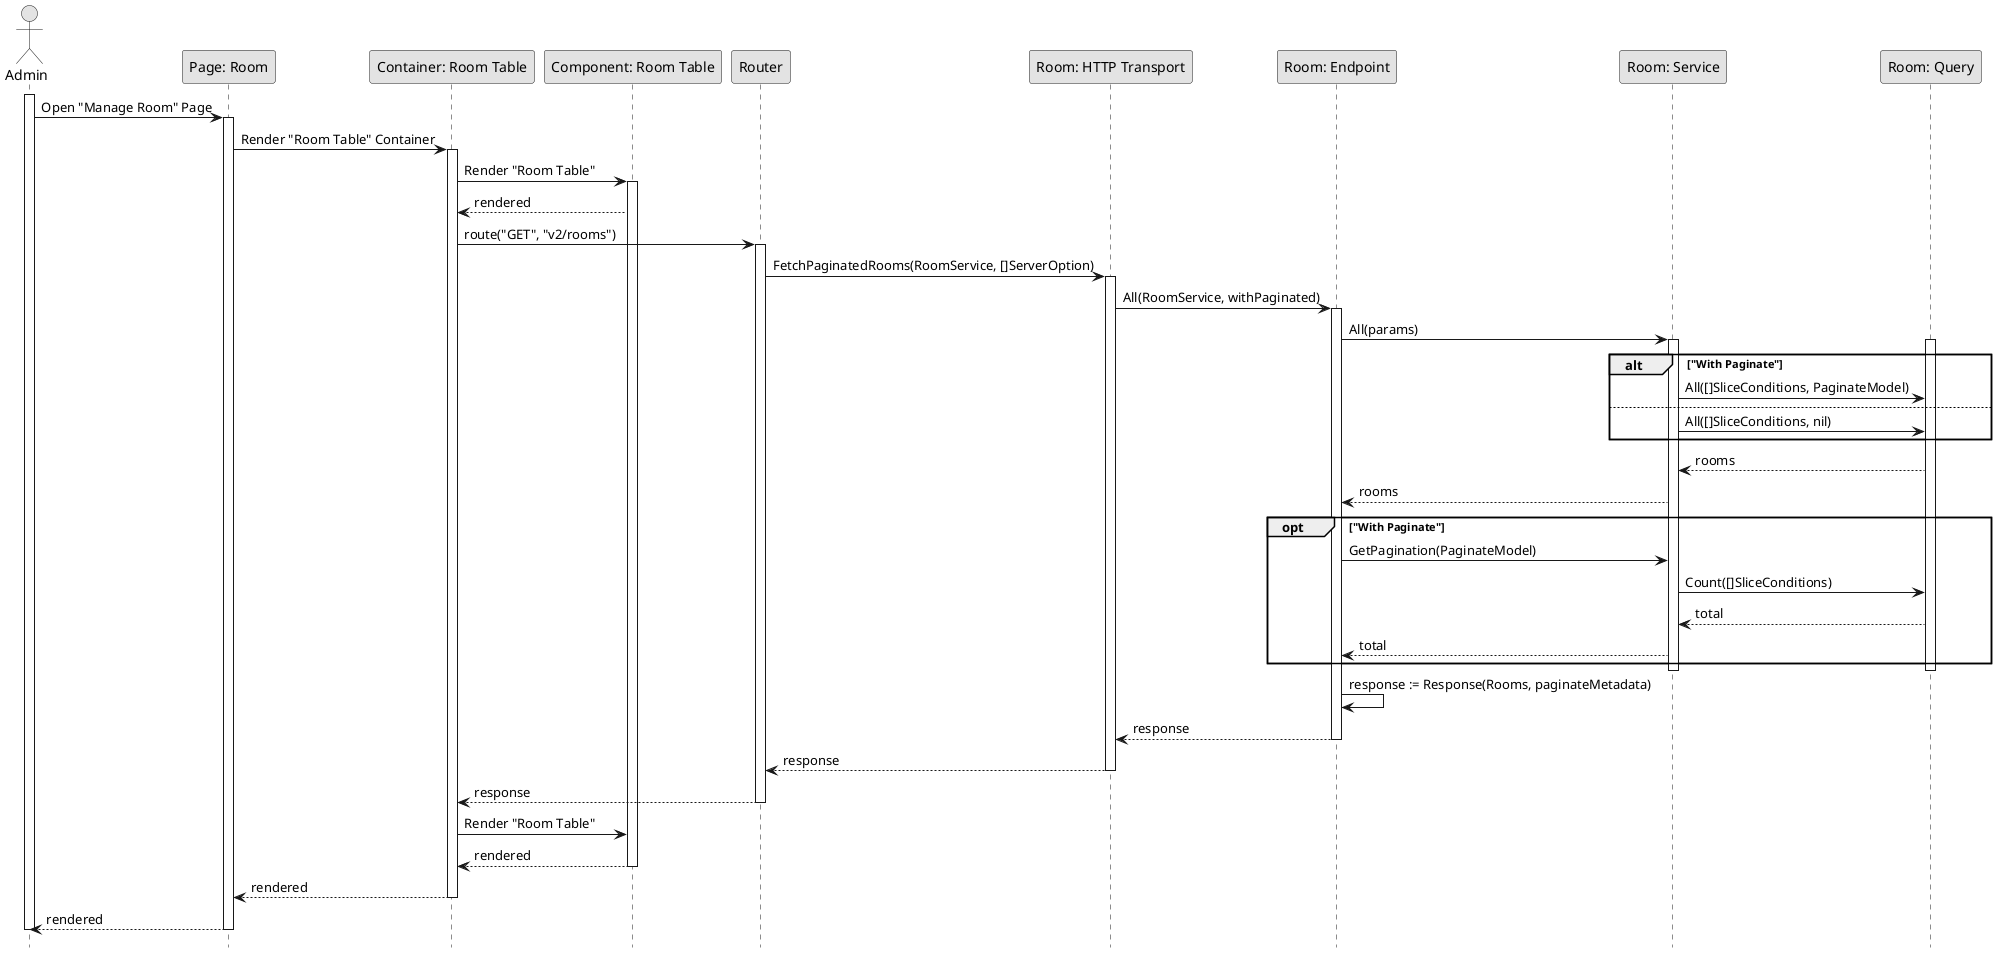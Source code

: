 @startuml GetRoom

skinparam Monochrome true
skinparam Shadowing false
hide footbox

actor Admin
participant "Page: Room" as RoomPage
participant "Container: Room Table" as RoomTableContainer
participant "Component: Room Table" as RoomTable
participant "Router" as Router
participant "Room: HTTP Transport" as RoomHTTPTransport
participant "Room: Endpoint" as RoomEndpoint
participant "Room: Service" as RoomService
participant "Room: Query" as RoomQuery

activate Admin

Admin->RoomPage: Open "Manage Room" Page
activate RoomPage
RoomPage->RoomTableContainer: Render "Room Table" Container
activate RoomTableContainer
RoomTableContainer->RoomTable: Render "Room Table"
activate RoomTable
RoomTable-->RoomTableContainer: rendered
RoomTableContainer->Router: route("GET", "v2/rooms")
activate Router
Router->RoomHTTPTransport: FetchPaginatedRooms(RoomService, []ServerOption)
activate RoomHTTPTransport
RoomHTTPTransport->RoomEndpoint: All(RoomService, withPaginated)
activate RoomEndpoint
RoomEndpoint->RoomService: All(params)

activate RoomService
activate RoomQuery
alt "With Paginate"
    RoomService->RoomQuery: All([]SliceConditions, PaginateModel)
else
    RoomService->RoomQuery: All([]SliceConditions, nil)
end
RoomQuery-->RoomService: rooms
RoomService-->RoomEndpoint: rooms

opt "With Paginate"
    RoomEndpoint->RoomService: GetPagination(PaginateModel)
    RoomService->RoomQuery: Count([]SliceConditions)
    RoomQuery-->RoomService: total
    RoomService-->RoomEndpoint: total
end
deactivate RoomQuery
deactivate RoomService

RoomEndpoint->RoomEndpoint: response := Response(Rooms, paginateMetadata)
RoomEndpoint-->RoomHTTPTransport: response
deactivate RoomEndpoint
RoomHTTPTransport-->Router: response
deactivate RoomHTTPTransport
Router-->RoomTableContainer: response
deactivate Router
RoomTableContainer->RoomTable: Render "Room Table"
RoomTable-->RoomTableContainer: rendered
deactivate RoomTable
RoomTableContainer-->RoomPage: rendered
deactivate RoomTableContainer
RoomPage-->Admin: rendered
deactivate RoomPage

deactivate Admin

@enduml